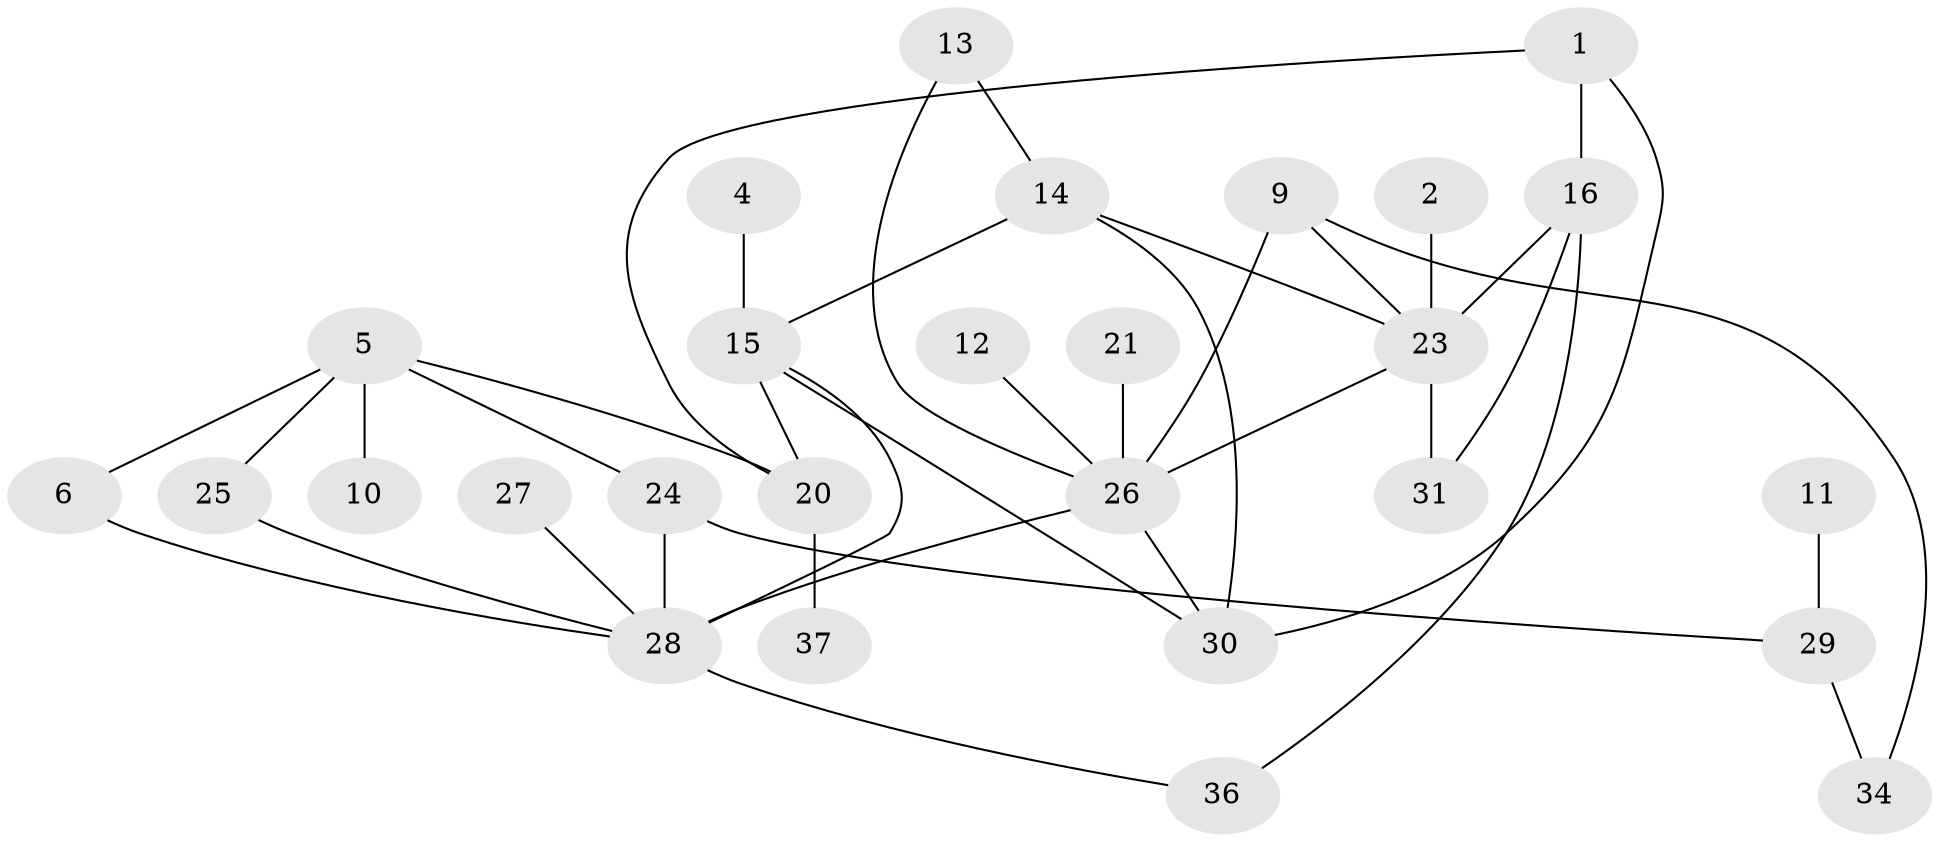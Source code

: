 // original degree distribution, {2: 0.2465753424657534, 3: 0.2191780821917808, 1: 0.2465753424657534, 4: 0.1095890410958904, 0: 0.1232876712328767, 5: 0.0547945205479452}
// Generated by graph-tools (version 1.1) at 2025/49/03/09/25 03:49:04]
// undirected, 27 vertices, 39 edges
graph export_dot {
graph [start="1"]
  node [color=gray90,style=filled];
  1;
  2;
  4;
  5;
  6;
  9;
  10;
  11;
  12;
  13;
  14;
  15;
  16;
  20;
  21;
  23;
  24;
  25;
  26;
  27;
  28;
  29;
  30;
  31;
  34;
  36;
  37;
  1 -- 16 [weight=1.0];
  1 -- 20 [weight=1.0];
  1 -- 30 [weight=1.0];
  2 -- 23 [weight=1.0];
  4 -- 15 [weight=1.0];
  5 -- 6 [weight=1.0];
  5 -- 10 [weight=1.0];
  5 -- 20 [weight=1.0];
  5 -- 24 [weight=1.0];
  5 -- 25 [weight=1.0];
  6 -- 28 [weight=1.0];
  9 -- 23 [weight=1.0];
  9 -- 26 [weight=1.0];
  9 -- 34 [weight=1.0];
  11 -- 29 [weight=1.0];
  12 -- 26 [weight=1.0];
  13 -- 14 [weight=1.0];
  13 -- 26 [weight=1.0];
  14 -- 15 [weight=1.0];
  14 -- 23 [weight=1.0];
  14 -- 30 [weight=1.0];
  15 -- 20 [weight=1.0];
  15 -- 28 [weight=1.0];
  15 -- 30 [weight=1.0];
  16 -- 23 [weight=1.0];
  16 -- 31 [weight=1.0];
  16 -- 36 [weight=1.0];
  20 -- 37 [weight=1.0];
  21 -- 26 [weight=1.0];
  23 -- 26 [weight=1.0];
  23 -- 31 [weight=2.0];
  24 -- 28 [weight=1.0];
  24 -- 29 [weight=1.0];
  25 -- 28 [weight=1.0];
  26 -- 28 [weight=2.0];
  26 -- 30 [weight=1.0];
  27 -- 28 [weight=1.0];
  28 -- 36 [weight=1.0];
  29 -- 34 [weight=1.0];
}
